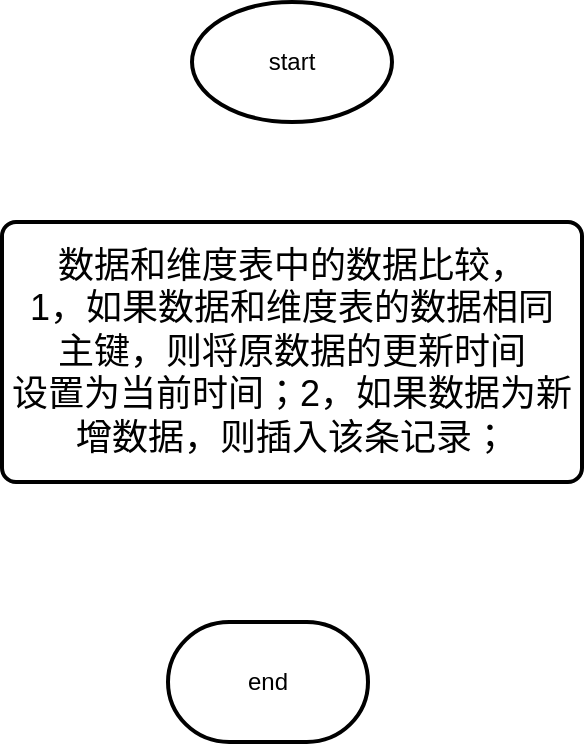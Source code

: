 <mxfile version="10.7.7" type="github"><diagram id="lvoXWCANbfDqSxfnimf8" name="Page-1"><mxGraphModel dx="1394" dy="764" grid="1" gridSize="10" guides="1" tooltips="1" connect="1" arrows="1" fold="1" page="1" pageScale="1" pageWidth="827" pageHeight="1169" math="0" shadow="0"><root><mxCell id="0"/><mxCell id="1" parent="0"/><mxCell id="b3pnBtURv80zzsu196LH-1" value="start" style="strokeWidth=2;html=1;shape=mxgraph.flowchart.start_1;whiteSpace=wrap;" vertex="1" parent="1"><mxGeometry x="325" y="50" width="100" height="60" as="geometry"/></mxCell><mxCell id="b3pnBtURv80zzsu196LH-2" value="end" style="strokeWidth=2;html=1;shape=mxgraph.flowchart.terminator;whiteSpace=wrap;" vertex="1" parent="1"><mxGeometry x="313" y="360" width="100" height="60" as="geometry"/></mxCell><mxCell id="b3pnBtURv80zzsu196LH-3" value="数据和维度表中的数据比较，&lt;br&gt;1，如果数据和维度表的数据相同&lt;br&gt;主键，则将原数据的更新时间&lt;br&gt;设置为当前时间；2，如果数据为新增数据，则插入该条记录；&lt;br style=&quot;font-size: 18px&quot;&gt;" style="rounded=1;whiteSpace=wrap;html=1;absoluteArcSize=1;arcSize=14;strokeWidth=2;fontSize=18;" vertex="1" parent="1"><mxGeometry x="230" y="160" width="290" height="130" as="geometry"/></mxCell></root></mxGraphModel></diagram></mxfile>